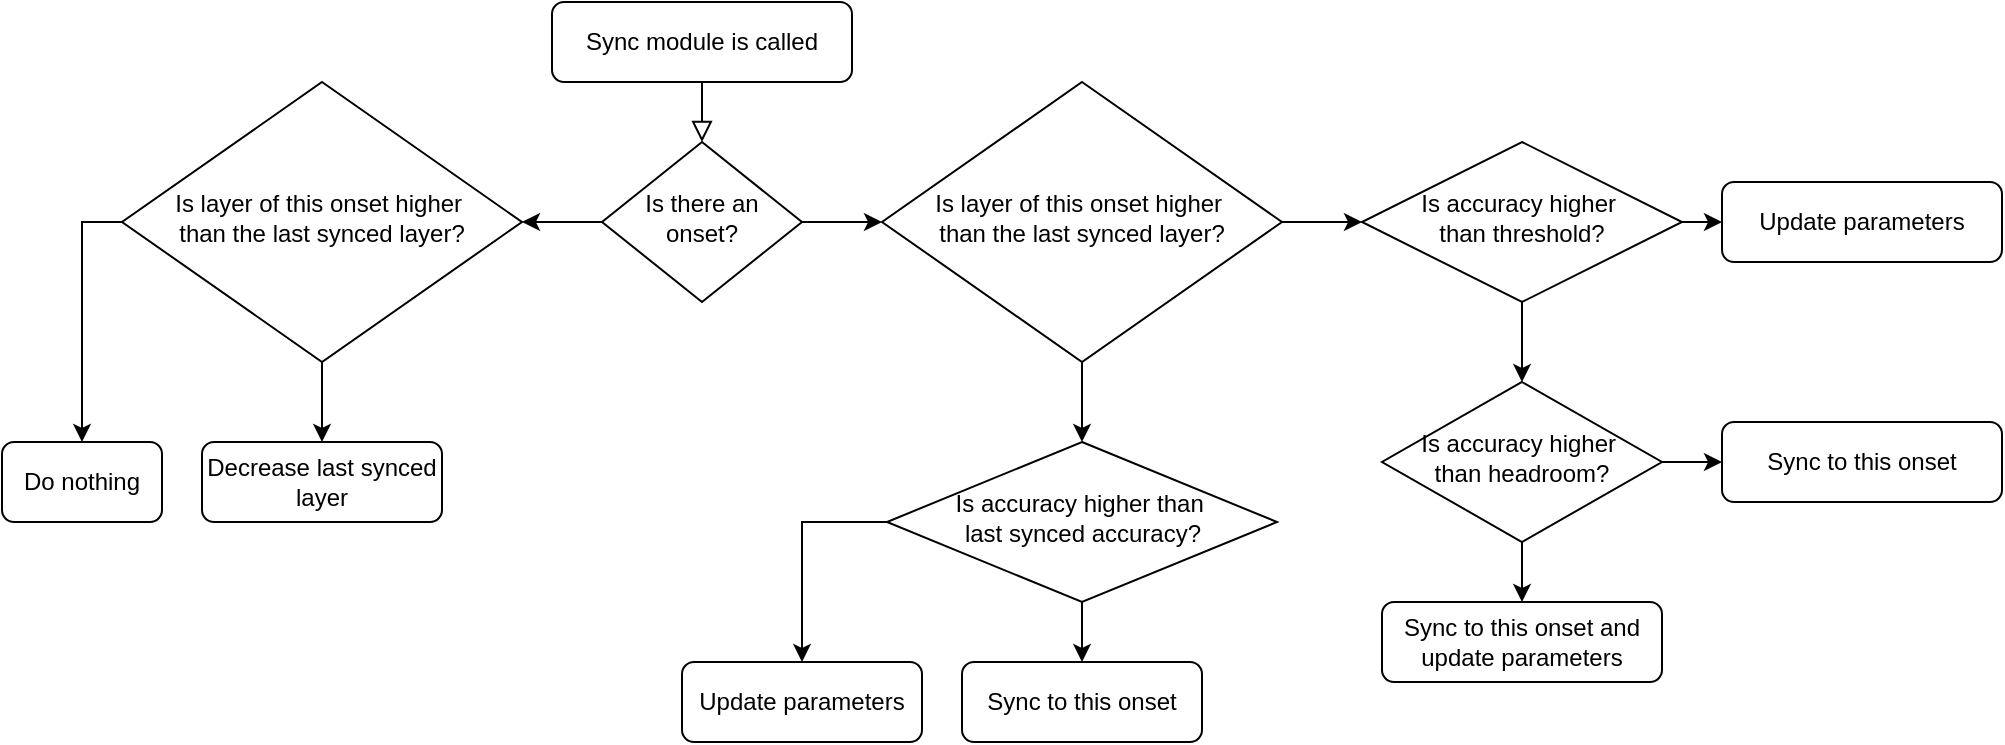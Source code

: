 <mxfile version="21.6.8" type="device">
  <diagram id="C5RBs43oDa-KdzZeNtuy" name="Page-1">
    <mxGraphModel dx="1541" dy="462" grid="1" gridSize="10" guides="1" tooltips="1" connect="1" arrows="1" fold="1" page="1" pageScale="1" pageWidth="827" pageHeight="1169" math="0" shadow="0">
      <root>
        <mxCell id="WIyWlLk6GJQsqaUBKTNV-0" />
        <mxCell id="WIyWlLk6GJQsqaUBKTNV-1" parent="WIyWlLk6GJQsqaUBKTNV-0" />
        <mxCell id="WIyWlLk6GJQsqaUBKTNV-2" value="" style="rounded=0;html=1;jettySize=auto;orthogonalLoop=1;fontSize=11;endArrow=block;endFill=0;endSize=8;strokeWidth=1;shadow=0;labelBackgroundColor=none;edgeStyle=orthogonalEdgeStyle;" parent="WIyWlLk6GJQsqaUBKTNV-1" source="WIyWlLk6GJQsqaUBKTNV-3" target="WIyWlLk6GJQsqaUBKTNV-6" edge="1">
          <mxGeometry relative="1" as="geometry" />
        </mxCell>
        <mxCell id="WIyWlLk6GJQsqaUBKTNV-3" value="Sync module is called" style="rounded=1;whiteSpace=wrap;html=1;fontSize=12;glass=0;strokeWidth=1;shadow=0;" parent="WIyWlLk6GJQsqaUBKTNV-1" vertex="1">
          <mxGeometry x="145" y="100" width="150" height="40" as="geometry" />
        </mxCell>
        <mxCell id="nYeWPk7ZotNxON7ShalI-1" style="edgeStyle=orthogonalEdgeStyle;rounded=0;orthogonalLoop=1;jettySize=auto;html=1;exitX=0;exitY=0.5;exitDx=0;exitDy=0;entryX=1;entryY=0.5;entryDx=0;entryDy=0;" edge="1" parent="WIyWlLk6GJQsqaUBKTNV-1" source="WIyWlLk6GJQsqaUBKTNV-6" target="nYeWPk7ZotNxON7ShalI-0">
          <mxGeometry relative="1" as="geometry" />
        </mxCell>
        <mxCell id="nYeWPk7ZotNxON7ShalI-7" style="edgeStyle=orthogonalEdgeStyle;rounded=0;orthogonalLoop=1;jettySize=auto;html=1;exitX=1;exitY=0.5;exitDx=0;exitDy=0;entryX=0;entryY=0.5;entryDx=0;entryDy=0;" edge="1" parent="WIyWlLk6GJQsqaUBKTNV-1" source="WIyWlLk6GJQsqaUBKTNV-6" target="nYeWPk7ZotNxON7ShalI-6">
          <mxGeometry relative="1" as="geometry" />
        </mxCell>
        <mxCell id="WIyWlLk6GJQsqaUBKTNV-6" value="Is there an onset?" style="rhombus;whiteSpace=wrap;html=1;shadow=0;fontFamily=Helvetica;fontSize=12;align=center;strokeWidth=1;spacing=6;spacingTop=-4;" parent="WIyWlLk6GJQsqaUBKTNV-1" vertex="1">
          <mxGeometry x="170" y="170" width="100" height="80" as="geometry" />
        </mxCell>
        <mxCell id="nYeWPk7ZotNxON7ShalI-4" style="edgeStyle=orthogonalEdgeStyle;rounded=0;orthogonalLoop=1;jettySize=auto;html=1;exitX=0.5;exitY=1;exitDx=0;exitDy=0;" edge="1" parent="WIyWlLk6GJQsqaUBKTNV-1" source="nYeWPk7ZotNxON7ShalI-0" target="nYeWPk7ZotNxON7ShalI-3">
          <mxGeometry relative="1" as="geometry" />
        </mxCell>
        <mxCell id="nYeWPk7ZotNxON7ShalI-5" style="edgeStyle=orthogonalEdgeStyle;rounded=0;orthogonalLoop=1;jettySize=auto;html=1;exitX=0;exitY=0.5;exitDx=0;exitDy=0;" edge="1" parent="WIyWlLk6GJQsqaUBKTNV-1" source="nYeWPk7ZotNxON7ShalI-0" target="nYeWPk7ZotNxON7ShalI-2">
          <mxGeometry relative="1" as="geometry" />
        </mxCell>
        <mxCell id="nYeWPk7ZotNxON7ShalI-0" value="&lt;div&gt;Is layer of this onset higher&amp;nbsp;&lt;/div&gt;&lt;div&gt;than the last synced layer?&lt;/div&gt;" style="rhombus;whiteSpace=wrap;html=1;shadow=0;fontFamily=Helvetica;fontSize=12;align=center;strokeWidth=1;spacing=6;spacingTop=-4;" vertex="1" parent="WIyWlLk6GJQsqaUBKTNV-1">
          <mxGeometry x="-70" y="140" width="200" height="140" as="geometry" />
        </mxCell>
        <mxCell id="nYeWPk7ZotNxON7ShalI-2" value="Do nothing" style="rounded=1;whiteSpace=wrap;html=1;fontSize=12;glass=0;strokeWidth=1;shadow=0;" vertex="1" parent="WIyWlLk6GJQsqaUBKTNV-1">
          <mxGeometry x="-130" y="320" width="80" height="40" as="geometry" />
        </mxCell>
        <mxCell id="nYeWPk7ZotNxON7ShalI-3" value="&lt;div&gt;Decrease last synced layer&lt;/div&gt;" style="rounded=1;whiteSpace=wrap;html=1;fontSize=12;glass=0;strokeWidth=1;shadow=0;" vertex="1" parent="WIyWlLk6GJQsqaUBKTNV-1">
          <mxGeometry x="-30" y="320" width="120" height="40" as="geometry" />
        </mxCell>
        <mxCell id="nYeWPk7ZotNxON7ShalI-11" style="edgeStyle=orthogonalEdgeStyle;rounded=0;orthogonalLoop=1;jettySize=auto;html=1;exitX=0.5;exitY=1;exitDx=0;exitDy=0;entryX=0.5;entryY=0;entryDx=0;entryDy=0;" edge="1" parent="WIyWlLk6GJQsqaUBKTNV-1" source="nYeWPk7ZotNxON7ShalI-6" target="nYeWPk7ZotNxON7ShalI-8">
          <mxGeometry relative="1" as="geometry" />
        </mxCell>
        <mxCell id="nYeWPk7ZotNxON7ShalI-15" style="edgeStyle=orthogonalEdgeStyle;rounded=0;orthogonalLoop=1;jettySize=auto;html=1;exitX=1;exitY=0.5;exitDx=0;exitDy=0;entryX=0;entryY=0.5;entryDx=0;entryDy=0;" edge="1" parent="WIyWlLk6GJQsqaUBKTNV-1" source="nYeWPk7ZotNxON7ShalI-6" target="nYeWPk7ZotNxON7ShalI-14">
          <mxGeometry relative="1" as="geometry" />
        </mxCell>
        <mxCell id="nYeWPk7ZotNxON7ShalI-6" value="&lt;div&gt;Is layer of this onset higher&amp;nbsp;&lt;/div&gt;&lt;div&gt;than the last synced layer?&lt;/div&gt;" style="rhombus;whiteSpace=wrap;html=1;shadow=0;fontFamily=Helvetica;fontSize=12;align=center;strokeWidth=1;spacing=6;spacingTop=-4;" vertex="1" parent="WIyWlLk6GJQsqaUBKTNV-1">
          <mxGeometry x="310" y="140" width="200" height="140" as="geometry" />
        </mxCell>
        <mxCell id="nYeWPk7ZotNxON7ShalI-10" style="edgeStyle=orthogonalEdgeStyle;rounded=0;orthogonalLoop=1;jettySize=auto;html=1;exitX=0;exitY=0.5;exitDx=0;exitDy=0;entryX=0.5;entryY=0;entryDx=0;entryDy=0;" edge="1" parent="WIyWlLk6GJQsqaUBKTNV-1" source="nYeWPk7ZotNxON7ShalI-8" target="nYeWPk7ZotNxON7ShalI-9">
          <mxGeometry relative="1" as="geometry" />
        </mxCell>
        <mxCell id="nYeWPk7ZotNxON7ShalI-13" style="edgeStyle=orthogonalEdgeStyle;rounded=0;orthogonalLoop=1;jettySize=auto;html=1;exitX=0.5;exitY=1;exitDx=0;exitDy=0;entryX=0.5;entryY=0;entryDx=0;entryDy=0;" edge="1" parent="WIyWlLk6GJQsqaUBKTNV-1" source="nYeWPk7ZotNxON7ShalI-8" target="nYeWPk7ZotNxON7ShalI-12">
          <mxGeometry relative="1" as="geometry" />
        </mxCell>
        <mxCell id="nYeWPk7ZotNxON7ShalI-8" value="&lt;div&gt;Is accuracy higher than&amp;nbsp;&lt;/div&gt;&lt;div&gt;last synced accuracy?&lt;/div&gt;" style="rhombus;whiteSpace=wrap;html=1;shadow=0;fontFamily=Helvetica;fontSize=12;align=center;strokeWidth=1;spacing=6;spacingTop=-4;" vertex="1" parent="WIyWlLk6GJQsqaUBKTNV-1">
          <mxGeometry x="312.5" y="320" width="195" height="80" as="geometry" />
        </mxCell>
        <mxCell id="nYeWPk7ZotNxON7ShalI-9" value="Update parameters" style="rounded=1;whiteSpace=wrap;html=1;fontSize=12;glass=0;strokeWidth=1;shadow=0;" vertex="1" parent="WIyWlLk6GJQsqaUBKTNV-1">
          <mxGeometry x="210" y="430" width="120" height="40" as="geometry" />
        </mxCell>
        <mxCell id="nYeWPk7ZotNxON7ShalI-12" value="Sync to this onset" style="rounded=1;whiteSpace=wrap;html=1;fontSize=12;glass=0;strokeWidth=1;shadow=0;" vertex="1" parent="WIyWlLk6GJQsqaUBKTNV-1">
          <mxGeometry x="350" y="430" width="120" height="40" as="geometry" />
        </mxCell>
        <mxCell id="nYeWPk7ZotNxON7ShalI-17" style="edgeStyle=orthogonalEdgeStyle;rounded=0;orthogonalLoop=1;jettySize=auto;html=1;exitX=0.5;exitY=1;exitDx=0;exitDy=0;entryX=0.5;entryY=0;entryDx=0;entryDy=0;" edge="1" parent="WIyWlLk6GJQsqaUBKTNV-1" source="nYeWPk7ZotNxON7ShalI-14" target="nYeWPk7ZotNxON7ShalI-16">
          <mxGeometry relative="1" as="geometry" />
        </mxCell>
        <mxCell id="nYeWPk7ZotNxON7ShalI-21" style="edgeStyle=orthogonalEdgeStyle;rounded=0;orthogonalLoop=1;jettySize=auto;html=1;exitX=1;exitY=0.5;exitDx=0;exitDy=0;entryX=0;entryY=0.5;entryDx=0;entryDy=0;" edge="1" parent="WIyWlLk6GJQsqaUBKTNV-1" source="nYeWPk7ZotNxON7ShalI-14" target="nYeWPk7ZotNxON7ShalI-20">
          <mxGeometry relative="1" as="geometry" />
        </mxCell>
        <mxCell id="nYeWPk7ZotNxON7ShalI-14" value="&lt;div&gt;Is accuracy higher&amp;nbsp;&lt;/div&gt;&lt;div&gt;than threshold?&lt;/div&gt;" style="rhombus;whiteSpace=wrap;html=1;shadow=0;fontFamily=Helvetica;fontSize=12;align=center;strokeWidth=1;spacing=6;spacingTop=-4;" vertex="1" parent="WIyWlLk6GJQsqaUBKTNV-1">
          <mxGeometry x="550" y="170" width="160" height="80" as="geometry" />
        </mxCell>
        <mxCell id="nYeWPk7ZotNxON7ShalI-19" style="edgeStyle=orthogonalEdgeStyle;rounded=0;orthogonalLoop=1;jettySize=auto;html=1;exitX=0.5;exitY=1;exitDx=0;exitDy=0;entryX=0.5;entryY=0;entryDx=0;entryDy=0;" edge="1" parent="WIyWlLk6GJQsqaUBKTNV-1" source="nYeWPk7ZotNxON7ShalI-16" target="nYeWPk7ZotNxON7ShalI-18">
          <mxGeometry relative="1" as="geometry" />
        </mxCell>
        <mxCell id="nYeWPk7ZotNxON7ShalI-23" style="edgeStyle=orthogonalEdgeStyle;rounded=0;orthogonalLoop=1;jettySize=auto;html=1;exitX=1;exitY=0.5;exitDx=0;exitDy=0;" edge="1" parent="WIyWlLk6GJQsqaUBKTNV-1" source="nYeWPk7ZotNxON7ShalI-16" target="nYeWPk7ZotNxON7ShalI-22">
          <mxGeometry relative="1" as="geometry" />
        </mxCell>
        <mxCell id="nYeWPk7ZotNxON7ShalI-16" value="&lt;div&gt;Is accuracy higher&amp;nbsp;&lt;/div&gt;&lt;div&gt;than headroom?&lt;/div&gt;" style="rhombus;whiteSpace=wrap;html=1;shadow=0;fontFamily=Helvetica;fontSize=12;align=center;strokeWidth=1;spacing=6;spacingTop=-4;" vertex="1" parent="WIyWlLk6GJQsqaUBKTNV-1">
          <mxGeometry x="560" y="290" width="140" height="80" as="geometry" />
        </mxCell>
        <mxCell id="nYeWPk7ZotNxON7ShalI-18" value="&lt;div&gt;Sync to this onset and update parameters&lt;br&gt;&lt;/div&gt;" style="rounded=1;whiteSpace=wrap;html=1;fontSize=12;glass=0;strokeWidth=1;shadow=0;" vertex="1" parent="WIyWlLk6GJQsqaUBKTNV-1">
          <mxGeometry x="560" y="400" width="140" height="40" as="geometry" />
        </mxCell>
        <mxCell id="nYeWPk7ZotNxON7ShalI-20" value="Update parameters" style="rounded=1;whiteSpace=wrap;html=1;fontSize=12;glass=0;strokeWidth=1;shadow=0;" vertex="1" parent="WIyWlLk6GJQsqaUBKTNV-1">
          <mxGeometry x="730" y="190" width="140" height="40" as="geometry" />
        </mxCell>
        <mxCell id="nYeWPk7ZotNxON7ShalI-22" value="Sync to this onset" style="rounded=1;whiteSpace=wrap;html=1;fontSize=12;glass=0;strokeWidth=1;shadow=0;" vertex="1" parent="WIyWlLk6GJQsqaUBKTNV-1">
          <mxGeometry x="730" y="310" width="140" height="40" as="geometry" />
        </mxCell>
      </root>
    </mxGraphModel>
  </diagram>
</mxfile>
